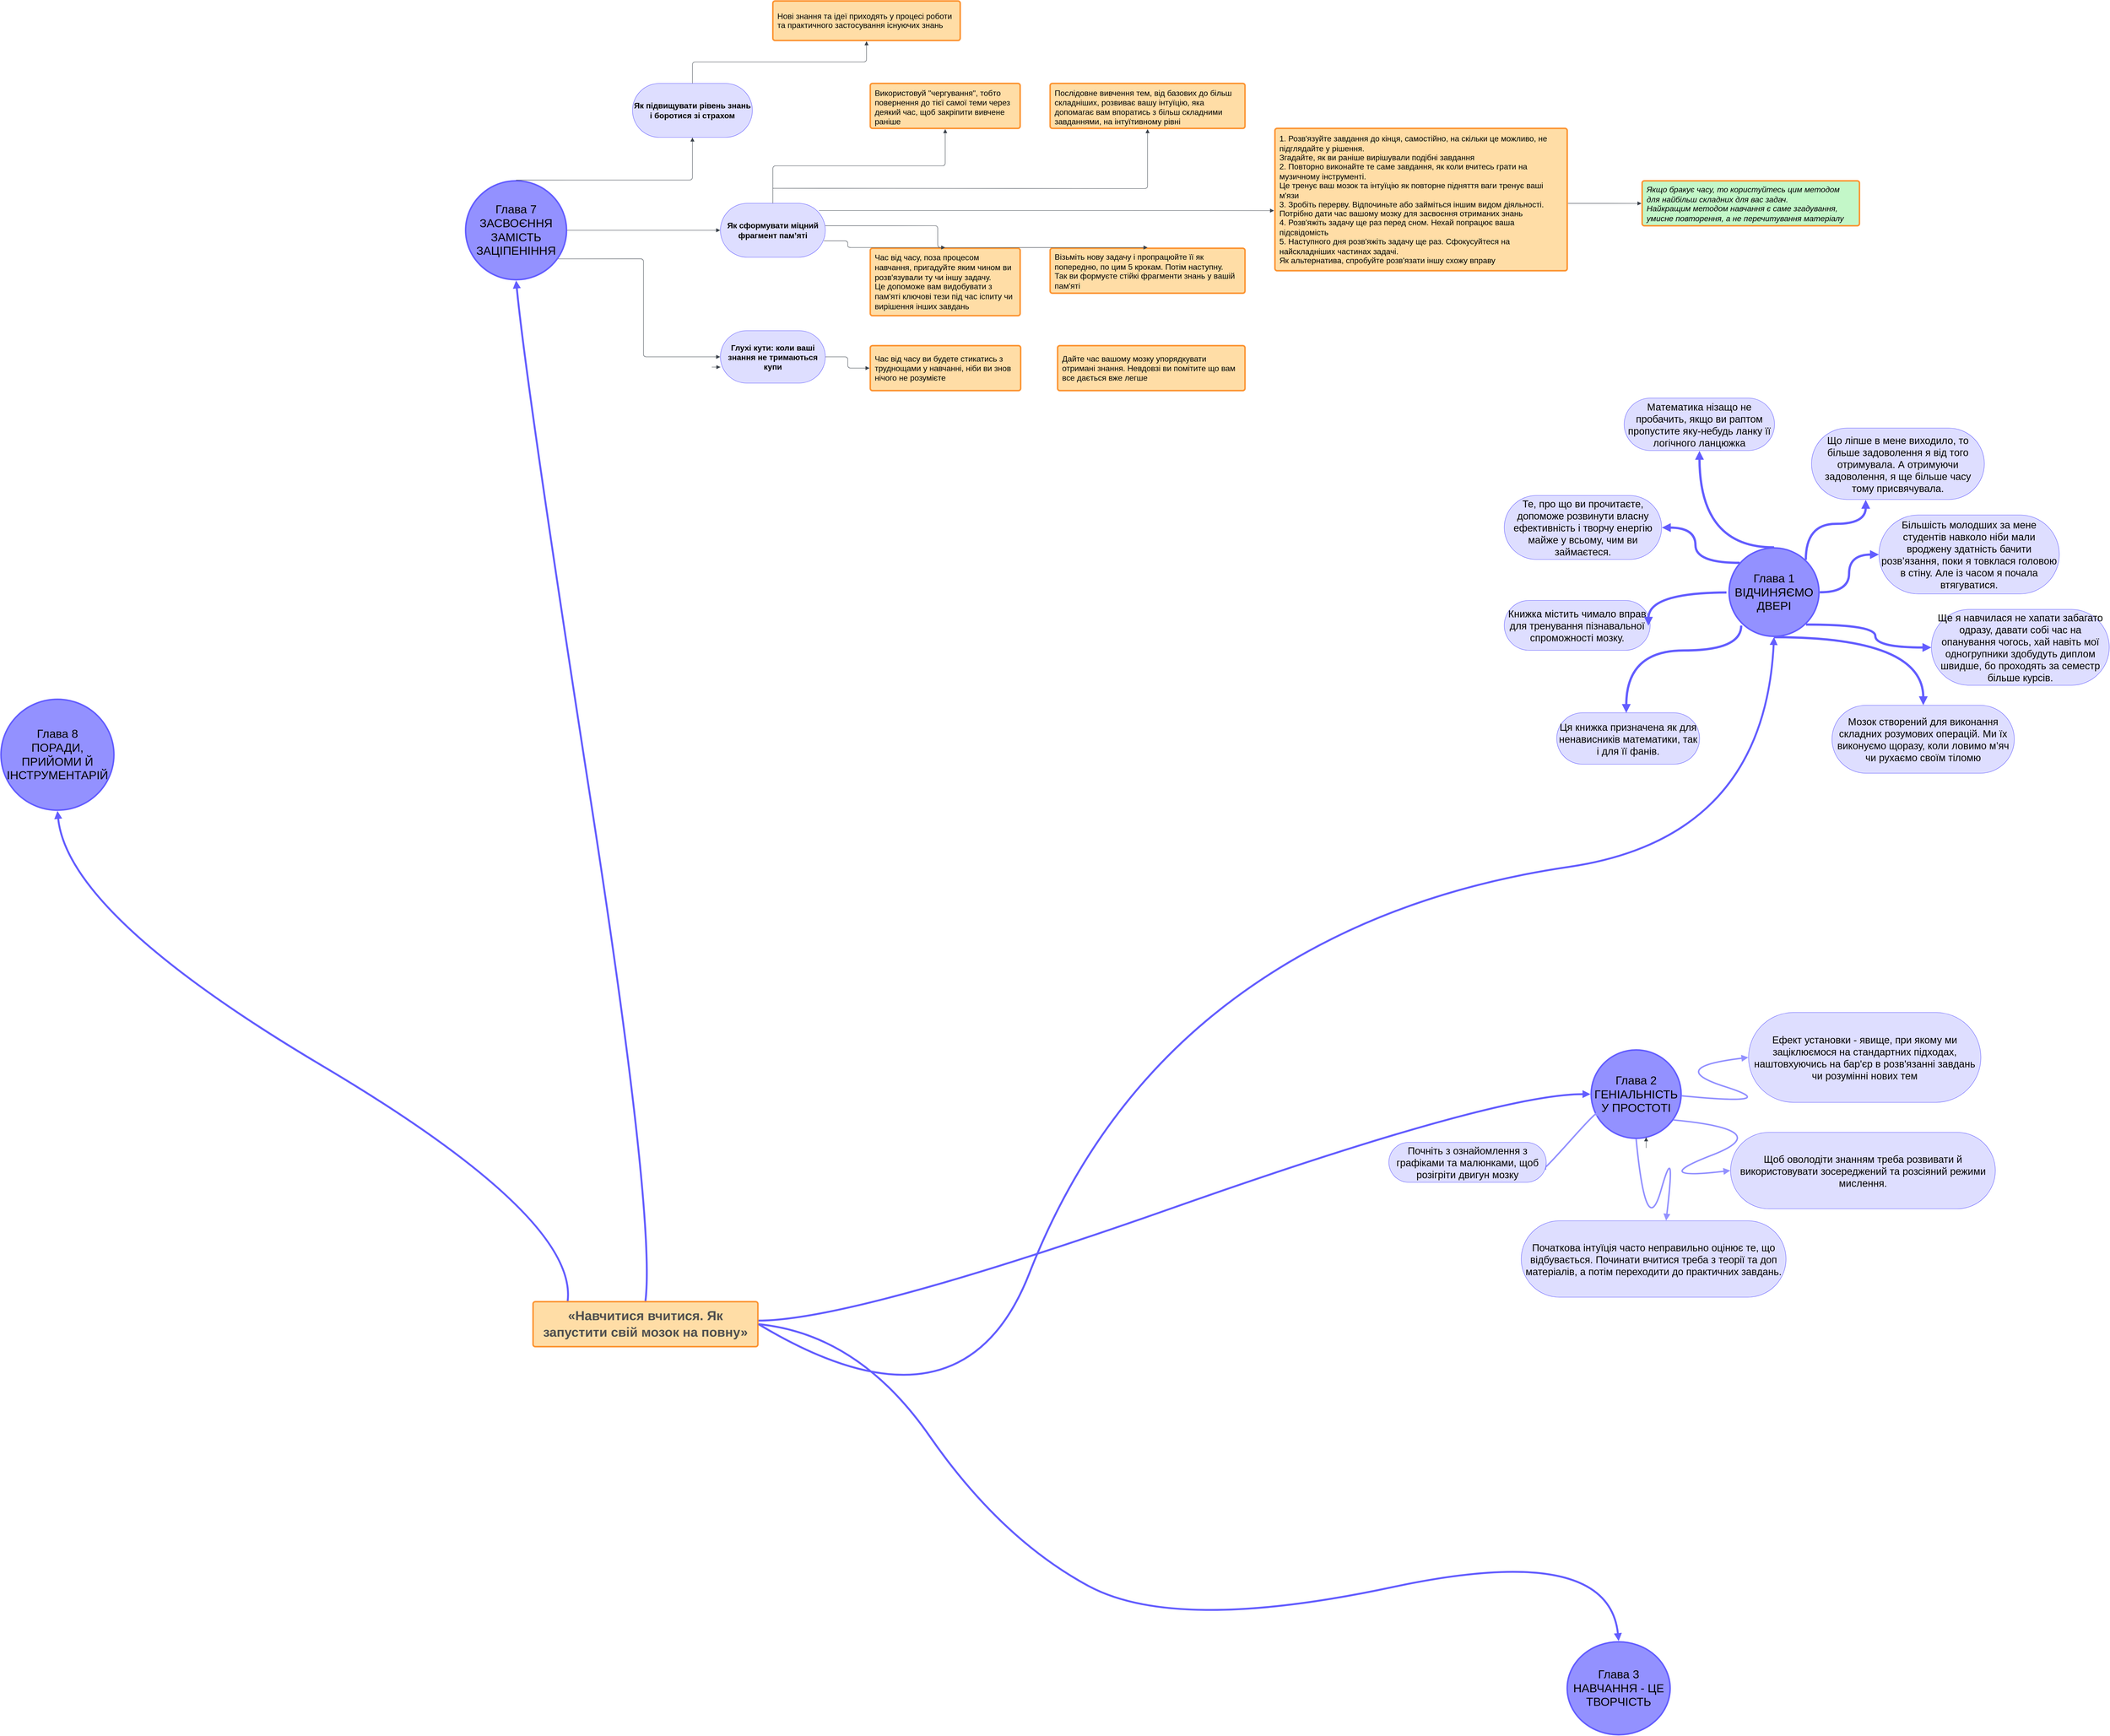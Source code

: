 <mxfile version="20.3.7" type="github">
  <diagram id="6a731a19-8d31-9384-78a2-239565b7b9f0" name="Page-1">
    <mxGraphModel dx="5909" dy="5881" grid="1" gridSize="10" guides="1" tooltips="1" connect="1" arrows="1" fold="1" page="1" pageScale="1" pageWidth="1169" pageHeight="827" background="none" math="0" shadow="0">
      <root>
        <mxCell id="0" />
        <mxCell id="1" parent="0" />
        <UserObject label="&lt;div style=&quot;display: flex; justify-content: center; text-align: center; align-items: baseline; font-size: 0; line-height: 1.25;margin-top: -2px;&quot;&gt;&lt;span&gt;&lt;span style=&quot;font-size:22px;color:#000000;&quot;&gt; &lt;/span&gt;&lt;span style=&quot;font-size:26px;color:#4f4f4f;font-weight: bold;&quot;&gt;«Навчитися вчитися. Як запустити свій мозок на повну»&lt;/span&gt;&lt;/span&gt;&lt;/div&gt;" lucidchartObjectId="5nFVq3Q4Yw0r" id="XsYeRrQ1QTcEc0-khL4N-1">
          <mxCell style="html=1;overflow=block;blockSpacing=1;whiteSpace=wrap;fontSize=13;spacing=3.8;strokeColor=#fc9432;strokeOpacity=100;fillOpacity=100;rounded=1;absoluteArcSize=1;arcSize=9;fillColor=#ffdda6;strokeWidth=3;" vertex="1" parent="1">
            <mxGeometry x="150" y="84" width="450" height="90" as="geometry" />
          </mxCell>
        </UserObject>
        <UserObject label="Глава 1&#xa;ВІДЧИНЯЄМО ДВЕРІ" lucidchartObjectId="orFVTNez4_68" id="XsYeRrQ1QTcEc0-khL4N-2">
          <mxCell style="html=1;overflow=block;blockSpacing=1;whiteSpace=wrap;ellipse;fontSize=23.3;fontColor=default;align=center;spacing=3.8;strokeColor=#635dff;strokeOpacity=100;fillOpacity=100;rounded=1;absoluteArcSize=1;arcSize=9;fillColor=#9391ff;strokeWidth=3;" vertex="1" parent="1">
            <mxGeometry x="2544" y="-1425" width="180" height="177" as="geometry" />
          </mxCell>
        </UserObject>
        <UserObject label="Математика нізащо не пробачить, якщо ви раптом пропустите яку-небудь ланку її логічного ланцюжка" lucidchartObjectId="1cGVxdpD_o.q" id="XsYeRrQ1QTcEc0-khL4N-3">
          <mxCell style="html=1;overflow=block;blockSpacing=1;whiteSpace=wrap;rounded=1;arcSize=50;fontSize=20;fontColor=default;spacing=3.8;strokeColor=#635dff;strokeOpacity=100;fillOpacity=100;fillColor=#dedeff;strokeWidth=0.8;" vertex="1" parent="1">
            <mxGeometry x="2334" y="-1725" width="301" height="105" as="geometry" />
          </mxCell>
        </UserObject>
        <UserObject label="Що ліпше в мене виходило, то більше задоволення я від того отримувала. А отримуючи задоволення, я ще більше часу тому присвячувала." lucidchartObjectId="fdGVYIQUwmsG" id="XsYeRrQ1QTcEc0-khL4N-4">
          <mxCell style="html=1;overflow=block;blockSpacing=1;whiteSpace=wrap;rounded=1;arcSize=50;fontSize=20;fontColor=default;spacing=3.8;strokeColor=#635dff;strokeOpacity=100;fillOpacity=100;fillColor=#dedeff;strokeWidth=0.8;" vertex="1" parent="1">
            <mxGeometry x="2709" y="-1665" width="346" height="143" as="geometry" />
          </mxCell>
        </UserObject>
        <UserObject label="Більшість молодших за мене студентів навколо ніби мали вроджену здатність бачити розв’язання, поки я товклася головою в стіну. Але із часом я почала втягуватися." lucidchartObjectId="PfGVKqdM.R.H" id="XsYeRrQ1QTcEc0-khL4N-5">
          <mxCell style="html=1;overflow=block;blockSpacing=1;whiteSpace=wrap;rounded=1;arcSize=50;fontSize=20;fontColor=default;spacing=3.8;strokeColor=#635dff;strokeOpacity=100;fillOpacity=100;fillColor=#dedeff;strokeWidth=0.8;" vertex="1" parent="1">
            <mxGeometry x="2844" y="-1491" width="361" height="158" as="geometry" />
          </mxCell>
        </UserObject>
        <UserObject label="Ще я навчилася не хапати забагато одразу, давати собі час на опанування чогось, хай навіть мої одногрупники здобудуть диплом швидше, бо проходять за семестр більше курсів." lucidchartObjectId="fiGVINvoT9eF" id="XsYeRrQ1QTcEc0-khL4N-6">
          <mxCell style="html=1;overflow=block;blockSpacing=1;whiteSpace=wrap;rounded=1;arcSize=50;fontSize=20;fontColor=default;spacing=3.8;strokeColor=#635dff;strokeOpacity=100;fillOpacity=100;fillColor=#dedeff;strokeWidth=0.8;" vertex="1" parent="1">
            <mxGeometry x="2949" y="-1302" width="356" height="152" as="geometry" />
          </mxCell>
        </UserObject>
        <UserObject label="Мозок створений для виконання складних розумових операцій. Ми їх виконуємо щоразу, коли ловимо м’яч чи рухаємо своїм тіломю" lucidchartObjectId="7iGVEtNVKWxX" id="XsYeRrQ1QTcEc0-khL4N-7">
          <mxCell style="html=1;overflow=block;blockSpacing=1;whiteSpace=wrap;rounded=1;arcSize=50;fontSize=20;fontColor=default;spacing=3.8;strokeColor=#635dff;strokeOpacity=100;fillOpacity=100;fillColor=#dedeff;strokeWidth=0.8;" vertex="1" parent="1">
            <mxGeometry x="2750" y="-1110" width="365" height="136" as="geometry" />
          </mxCell>
        </UserObject>
        <UserObject label="Ця книжка призначена як для ненависників математики, так і для її фанів." lucidchartObjectId="tkGVPaXUmYg6" id="XsYeRrQ1QTcEc0-khL4N-8">
          <mxCell style="html=1;overflow=block;blockSpacing=1;whiteSpace=wrap;rounded=1;arcSize=50;fontSize=20;fontColor=default;spacing=3.8;strokeColor=#635dff;strokeOpacity=100;fillOpacity=100;fillColor=#dedeff;strokeWidth=0.8;" vertex="1" parent="1">
            <mxGeometry x="2199" y="-1095" width="286" height="103" as="geometry" />
          </mxCell>
        </UserObject>
        <UserObject label="Книжка містить чимало вправ для тренування пізнавальної спроможності мозку." lucidchartObjectId="0mGV-XS0AN1u" id="XsYeRrQ1QTcEc0-khL4N-9">
          <mxCell style="html=1;overflow=block;blockSpacing=1;whiteSpace=wrap;rounded=1;arcSize=50;fontSize=20;fontColor=default;spacing=3.8;strokeColor=#635dff;strokeOpacity=100;fillOpacity=100;fillColor=#dedeff;strokeWidth=0.8;" vertex="1" parent="1">
            <mxGeometry x="2094" y="-1320" width="292" height="100" as="geometry" />
          </mxCell>
        </UserObject>
        <UserObject label="Те, про що ви прочитаєте, допоможе розвинути власну ефективність і творчу енергію майже у всьому, чим ви займаєтеся." lucidchartObjectId="EoGVaajhhtP6" id="XsYeRrQ1QTcEc0-khL4N-10">
          <mxCell style="html=1;overflow=block;blockSpacing=1;whiteSpace=wrap;rounded=1;arcSize=50;fontSize=20;fontColor=default;spacing=3.8;strokeColor=#635dff;strokeOpacity=100;fillOpacity=100;fillColor=#dedeff;strokeWidth=0.8;" vertex="1" parent="1">
            <mxGeometry x="2094" y="-1530" width="315" height="128" as="geometry" />
          </mxCell>
        </UserObject>
        <UserObject label="Глава 2&#xa;ГЕНІАЛЬНІСТЬ У ПРОСТОТІ" lucidchartObjectId="SZKV4b3Ptv6G" id="XsYeRrQ1QTcEc0-khL4N-11">
          <mxCell style="html=1;overflow=block;blockSpacing=1;whiteSpace=wrap;ellipse;fontSize=23.3;fontColor=default;align=center;spacing=3.8;strokeColor=#635dff;strokeOpacity=100;fillOpacity=100;rounded=1;absoluteArcSize=1;arcSize=9;fillColor=#9391ff;strokeWidth=3;" vertex="1" parent="1">
            <mxGeometry x="2268" y="-420" width="180" height="177" as="geometry" />
          </mxCell>
        </UserObject>
        <UserObject label="" lucidchartObjectId="N0KVDwQbtpBB" id="XsYeRrQ1QTcEc0-khL4N-12">
          <mxCell style="html=1;jettySize=18;whiteSpace=wrap;overflow=block;blockSpacing=1;fontSize=13;strokeColor=#635dff;strokeOpacity=100;strokeWidth=3.8;rounded=1;arcSize=12;curved=1;startArrow=none;endArrow=block;endFill=1;exitX=1.003;exitY=0.421;exitPerimeter=0;entryX=-0.008;entryY=0.5;entryPerimeter=0;" edge="1" parent="1" source="XsYeRrQ1QTcEc0-khL4N-1" target="XsYeRrQ1QTcEc0-khL4N-11">
            <mxGeometry width="100" height="100" relative="1" as="geometry">
              <Array as="points">
                <mxPoint x="789" y="122" />
                <mxPoint x="2079" y="-332" />
              </Array>
            </mxGeometry>
          </mxCell>
        </UserObject>
        <UserObject label="" lucidchartObjectId="c2KVYcx80qov" id="XsYeRrQ1QTcEc0-khL4N-13">
          <mxCell style="html=1;jettySize=18;whiteSpace=wrap;overflow=block;blockSpacing=1;fontSize=13;strokeColor=#9391ff;strokeOpacity=100;strokeWidth=3;rounded=1;arcSize=12;curved=1;startArrow=none;endArrow=block;endFill=1;exitX=0.057;exitY=0.749;exitPerimeter=0;entryX=1.001;entryY=0.5;entryPerimeter=0;" edge="1" parent="1" source="XsYeRrQ1QTcEc0-khL4N-11" target="XsYeRrQ1QTcEc0-khL4N-14">
            <mxGeometry width="100" height="100" relative="1" as="geometry">
              <Array as="points">
                <mxPoint x="2292" y="-312" />
                <mxPoint x="2165" y="-170" />
              </Array>
            </mxGeometry>
          </mxCell>
        </UserObject>
        <UserObject label="Почніть з ознайомлення з графіками та малюнками, щоб розігріти двигун мозку" lucidchartObjectId="A2KVGXF8FV-o" id="XsYeRrQ1QTcEc0-khL4N-14">
          <mxCell style="html=1;overflow=block;blockSpacing=1;whiteSpace=wrap;rounded=1;arcSize=50;fontSize=20;fontColor=default;spacing=3.8;strokeColor=#635dff;strokeOpacity=100;fillOpacity=100;fillColor=#dedeff;strokeWidth=0.8;" vertex="1" parent="1">
            <mxGeometry x="1863" y="-235" width="315" height="80" as="geometry" />
          </mxCell>
        </UserObject>
        <UserObject label="Початкова інтуїція часто неправильно оцінює те, що відбувається. Починати вчитися треба з теорії та доп матеріалів, а потім  переходити до практичних завдань." lucidchartObjectId="S.KV.79kYRbt" id="XsYeRrQ1QTcEc0-khL4N-15">
          <mxCell style="html=1;overflow=block;blockSpacing=1;whiteSpace=wrap;rounded=1;arcSize=50;fontSize=20;fontColor=default;spacing=3.8;strokeColor=#635dff;strokeOpacity=100;fillOpacity=100;fillColor=#dedeff;strokeWidth=0.8;" vertex="1" parent="1">
            <mxGeometry x="2128" y="-78" width="530" height="153" as="geometry" />
          </mxCell>
        </UserObject>
        <UserObject label="" lucidchartObjectId="sdLVsYG1KrVn" id="XsYeRrQ1QTcEc0-khL4N-16">
          <mxCell style="html=1;jettySize=18;whiteSpace=wrap;overflow=block;blockSpacing=1;fontSize=13;strokeColor=#3a414a;strokeOpacity=100;strokeWidth=0.8;rounded=1;arcSize=12;edgeStyle=orthogonalEdgeStyle;startArrow=none;endArrow=block;endFill=1;exitY=1.008;exitPerimeter=0;entryY=1.008;entryPerimeter=0;" edge="1" parent="1" source="XsYeRrQ1QTcEc0-khL4N-11" target="XsYeRrQ1QTcEc0-khL4N-11">
            <mxGeometry width="100" height="100" relative="1" as="geometry">
              <Array as="points">
                <mxPoint x="2378" y="-221" generated="1" />
                <mxPoint x="2378" y="-221" generated="1" />
              </Array>
            </mxGeometry>
          </mxCell>
        </UserObject>
        <UserObject label="" lucidchartObjectId="vdLVrRbrIJ03" id="XsYeRrQ1QTcEc0-khL4N-17">
          <mxCell style="html=1;jettySize=18;whiteSpace=wrap;overflow=block;blockSpacing=1;fontSize=13;strokeColor=#9391ff;strokeOpacity=100;strokeWidth=3;rounded=1;arcSize=12;curved=1;startArrow=none;endArrow=block;endFill=1;exitX=0.5;exitY=1.008;exitPerimeter=0;entryX=0.547;entryY=-0.002;entryPerimeter=0;" edge="1" parent="1" source="XsYeRrQ1QTcEc0-khL4N-11" target="XsYeRrQ1QTcEc0-khL4N-15">
            <mxGeometry width="100" height="100" relative="1" as="geometry">
              <Array as="points">
                <mxPoint x="2378" y="-34" />
                <mxPoint x="2438" y="-246" />
              </Array>
            </mxGeometry>
          </mxCell>
        </UserObject>
        <UserObject label="Щоб оволодіти  знанням  треба розвивати й використовувати  зосереджений та розсіяний режими мислення." lucidchartObjectId="-GLV3AcS2gDj" id="XsYeRrQ1QTcEc0-khL4N-18">
          <mxCell style="html=1;overflow=block;blockSpacing=1;whiteSpace=wrap;rounded=1;arcSize=50;fontSize=20;fontColor=default;spacing=3.8;strokeColor=#635dff;strokeOpacity=100;fillOpacity=100;fillColor=#dedeff;strokeWidth=0.8;" vertex="1" parent="1">
            <mxGeometry x="2547" y="-255" width="530" height="153" as="geometry" />
          </mxCell>
        </UserObject>
        <UserObject label="" lucidchartObjectId="EJLV9FePS-GC" id="XsYeRrQ1QTcEc0-khL4N-19">
          <mxCell style="html=1;jettySize=18;whiteSpace=wrap;overflow=block;blockSpacing=1;fontSize=13;strokeColor=#9391ff;strokeOpacity=100;strokeWidth=3;rounded=1;arcSize=12;curved=1;startArrow=none;endArrow=block;endFill=1;exitX=0.916;exitY=0.792;exitPerimeter=0;entryX=-0.001;entryY=0.5;entryPerimeter=0;" edge="1" parent="1" source="XsYeRrQ1QTcEc0-khL4N-11" target="XsYeRrQ1QTcEc0-khL4N-18">
            <mxGeometry width="100" height="100" relative="1" as="geometry">
              <Array as="points">
                <mxPoint x="2641" y="-260" />
                <mxPoint x="2379" y="-159" />
              </Array>
            </mxGeometry>
          </mxCell>
        </UserObject>
        <UserObject label="Ефект установки - явище, при якому ми заціклюємося на стандартних підходах,  наштовхуючись  на бар&#39;єр в розв&#39;язанні завдань чи розумінні нових тем" lucidchartObjectId="_JLVT-yWkom1" id="XsYeRrQ1QTcEc0-khL4N-20">
          <mxCell style="html=1;overflow=block;blockSpacing=1;whiteSpace=wrap;rounded=1;arcSize=50;fontSize=20;fontColor=default;spacing=3.8;strokeColor=#635dff;strokeOpacity=100;fillOpacity=100;fillColor=#dedeff;strokeWidth=0.8;" vertex="1" parent="1">
            <mxGeometry x="2583" y="-495" width="465" height="180" as="geometry" />
          </mxCell>
        </UserObject>
        <UserObject label="Глава 7&#xa;ЗАСВОЄННЯ ЗАМІСТЬ ЗАЦІПЕНІННЯ" lucidchartObjectId="nLLVHAEKEiQS" id="XsYeRrQ1QTcEc0-khL4N-21">
          <mxCell style="html=1;overflow=block;blockSpacing=1;whiteSpace=wrap;ellipse;fontSize=23.3;fontColor=default;align=center;spacing=3.8;strokeColor=#635dff;strokeOpacity=100;fillOpacity=100;rounded=1;absoluteArcSize=1;arcSize=9;fillColor=#9391ff;strokeWidth=3;" vertex="1" parent="1">
            <mxGeometry x="15" y="-2160" width="202" height="198" as="geometry" />
          </mxCell>
        </UserObject>
        <UserObject label="" lucidchartObjectId="6LLV3n3T8b4-" id="XsYeRrQ1QTcEc0-khL4N-22">
          <mxCell style="html=1;jettySize=18;whiteSpace=wrap;overflow=block;blockSpacing=1;fontSize=13;strokeColor=#635dff;strokeOpacity=100;strokeWidth=3.8;rounded=1;arcSize=12;curved=1;startArrow=none;endArrow=block;endFill=1;exitX=0.5;exitY=-0.016;exitPerimeter=0;entryX=0.5;entryY=1.008;entryPerimeter=0;" edge="1" parent="1" source="XsYeRrQ1QTcEc0-khL4N-1" target="XsYeRrQ1QTcEc0-khL4N-21">
            <mxGeometry width="100" height="100" relative="1" as="geometry">
              <Array as="points">
                <mxPoint x="395" y="-85" />
                <mxPoint x="136" y="-1753" />
              </Array>
            </mxGeometry>
          </mxCell>
        </UserObject>
        <UserObject label="Глава 8&#xa;ПОРАДИ, ПРИЙОМИ Й ІНСТРУМЕНТАРІЙ" lucidchartObjectId=".LLV99XweFOW" id="XsYeRrQ1QTcEc0-khL4N-23">
          <mxCell style="html=1;overflow=block;blockSpacing=1;whiteSpace=wrap;ellipse;fontSize=23.3;fontColor=default;align=center;spacing=3.8;strokeColor=#635dff;strokeOpacity=100;fillOpacity=100;rounded=1;absoluteArcSize=1;arcSize=9;fillColor=#9391ff;strokeWidth=3;" vertex="1" parent="1">
            <mxGeometry x="-915" y="-1122" width="226" height="222" as="geometry" />
          </mxCell>
        </UserObject>
        <UserObject label="" lucidchartObjectId=".LLV4vUscxLI" id="XsYeRrQ1QTcEc0-khL4N-24">
          <mxCell style="html=1;jettySize=18;whiteSpace=wrap;overflow=block;blockSpacing=1;fontSize=13;strokeColor=#635dff;strokeOpacity=100;strokeWidth=3.8;rounded=1;arcSize=12;curved=1;startArrow=none;endArrow=block;endFill=1;exitX=0.154;exitY=-0.016;exitPerimeter=0;entryX=0.5;entryY=1.007;entryPerimeter=0;" edge="1" parent="1" source="XsYeRrQ1QTcEc0-khL4N-1" target="XsYeRrQ1QTcEc0-khL4N-23">
            <mxGeometry width="100" height="100" relative="1" as="geometry">
              <Array as="points">
                <mxPoint x="239" y="-85" />
                <mxPoint x="-782" y="-691" />
              </Array>
            </mxGeometry>
          </mxCell>
        </UserObject>
        <UserObject label="" lucidchartObjectId="WMLVNTnirxlu" id="XsYeRrQ1QTcEc0-khL4N-25">
          <mxCell style="html=1;jettySize=18;whiteSpace=wrap;overflow=block;blockSpacing=1;fontSize=13;strokeColor=#9391ff;strokeOpacity=100;strokeWidth=3;rounded=1;arcSize=12;curved=1;startArrow=none;endArrow=block;endFill=1;exitX=1.008;exitY=0.519;exitPerimeter=0;entryX=-0.001;entryY=0.5;entryPerimeter=0;" edge="1" parent="1" source="XsYeRrQ1QTcEc0-khL4N-11" target="XsYeRrQ1QTcEc0-khL4N-20">
            <mxGeometry width="100" height="100" relative="1" as="geometry">
              <Array as="points">
                <mxPoint x="2657" y="-308" />
                <mxPoint x="2415" y="-385" />
              </Array>
            </mxGeometry>
          </mxCell>
        </UserObject>
        <UserObject label="Глава 3&#xa;НАВЧАННЯ - ЦЕ ТВОРЧІСТЬ" lucidchartObjectId="8oMVLnLs4pYs" id="XsYeRrQ1QTcEc0-khL4N-26">
          <mxCell style="html=1;overflow=block;blockSpacing=1;whiteSpace=wrap;ellipse;fontSize=23.3;fontColor=default;align=center;spacing=3.8;strokeColor=#635dff;strokeOpacity=100;fillOpacity=100;rounded=1;absoluteArcSize=1;arcSize=9;fillColor=#9391ff;strokeWidth=3;" vertex="1" parent="1">
            <mxGeometry x="2220" y="765" width="206" height="186" as="geometry" />
          </mxCell>
        </UserObject>
        <UserObject label="Як підвищувати рівень знань і боротися зі страхом" lucidchartObjectId="jKNV0.O8IeED" id="XsYeRrQ1QTcEc0-khL4N-27">
          <mxCell style="html=1;overflow=block;blockSpacing=1;whiteSpace=wrap;rounded=1;arcSize=50;fontSize=16;fontColor=default;fontStyle=1;spacing=3.8;strokeColor=#635dff;strokeOpacity=100;fillOpacity=100;fillColor=#dedeff;strokeWidth=0.8;" vertex="1" parent="1">
            <mxGeometry x="349" y="-2355" width="240" height="108" as="geometry" />
          </mxCell>
        </UserObject>
        <UserObject label="&lt;div style=&quot;display: flex; justify-content: flex-start; text-align: left; align-items: baseline; font-size: 0; line-height: 1.25;margin-top: -2px;&quot;&gt;&lt;span&gt;&lt;span style=&quot;font-size:16px;color:#000000;&quot;&gt;Нові знання та ідеї приходять у процесі роботи&#xa;&lt;/span&gt;&lt;/span&gt;&lt;/div&gt;&lt;div style=&quot;display: flex; justify-content: flex-start; text-align: left; align-items: baseline; font-size: 0; line-height: 1.25;margin-top: -2px;&quot;&gt;&lt;span&gt;&lt;span style=&quot;font-size:16px;color:#000000;&quot;&gt;та практичного застосування існуючих знань&lt;/span&gt;&lt;/span&gt;&lt;/div&gt;" lucidchartObjectId="OKNVurO3G~MU" id="XsYeRrQ1QTcEc0-khL4N-28">
          <mxCell style="html=1;overflow=block;blockSpacing=1;whiteSpace=wrap;fontSize=13;spacing=9;strokeColor=#fc9432;strokeOpacity=100;fillOpacity=100;rounded=1;absoluteArcSize=1;arcSize=9;fillColor=#ffdda6;strokeWidth=3;" vertex="1" parent="1">
            <mxGeometry x="630" y="-2520" width="375" height="79" as="geometry" />
          </mxCell>
        </UserObject>
        <UserObject label="" lucidchartObjectId="5KNVNkkpTzd_" id="XsYeRrQ1QTcEc0-khL4N-29">
          <mxCell style="html=1;jettySize=18;whiteSpace=wrap;overflow=block;blockSpacing=1;fontSize=13;strokeColor=#3a414a;strokeOpacity=100;strokeWidth=0.8;rounded=1;arcSize=12;edgeStyle=orthogonalEdgeStyle;startArrow=none;endArrow=block;endFill=1;exitX=0.5;exitY=-0.003;exitPerimeter=0;entryX=0.5;entryY=1.019;entryPerimeter=0;" edge="1" parent="1" source="XsYeRrQ1QTcEc0-khL4N-27" target="XsYeRrQ1QTcEc0-khL4N-28">
            <mxGeometry width="100" height="100" relative="1" as="geometry">
              <Array as="points" />
            </mxGeometry>
          </mxCell>
        </UserObject>
        <UserObject label="" lucidchartObjectId="_KNVa_boydMP" id="XsYeRrQ1QTcEc0-khL4N-30">
          <mxCell style="html=1;jettySize=18;whiteSpace=wrap;overflow=block;blockSpacing=1;fontSize=13;strokeColor=#3a414a;strokeOpacity=100;strokeWidth=0.8;rounded=1;arcSize=12;edgeStyle=orthogonalEdgeStyle;startArrow=none;endArrow=block;endFill=1;exitX=0.5;exitY=-0.008;exitPerimeter=0;entryX=0.5;entryY=1.003;entryPerimeter=0;" edge="1" parent="1" source="XsYeRrQ1QTcEc0-khL4N-21" target="XsYeRrQ1QTcEc0-khL4N-27">
            <mxGeometry width="100" height="100" relative="1" as="geometry">
              <Array as="points" />
            </mxGeometry>
          </mxCell>
        </UserObject>
        <UserObject label="Як сформувати міцний фрагмент пам’яті" lucidchartObjectId="wLNVl~B~.0KI" id="XsYeRrQ1QTcEc0-khL4N-31">
          <mxCell style="html=1;overflow=block;blockSpacing=1;whiteSpace=wrap;rounded=1;arcSize=50;fontSize=16;fontColor=default;fontStyle=1;spacing=3.8;strokeColor=#635dff;strokeOpacity=100;fillOpacity=100;fillColor=#dedeff;strokeWidth=0.8;" vertex="1" parent="1">
            <mxGeometry x="525" y="-2115" width="210" height="108" as="geometry" />
          </mxCell>
        </UserObject>
        <UserObject label="" lucidchartObjectId="JLNVxCMGmjJ5" id="XsYeRrQ1QTcEc0-khL4N-32">
          <mxCell style="html=1;jettySize=18;whiteSpace=wrap;overflow=block;blockSpacing=1;fontSize=13;strokeColor=#3a414a;strokeOpacity=100;strokeWidth=0.8;rounded=1;arcSize=12;edgeStyle=orthogonalEdgeStyle;startArrow=none;endArrow=block;endFill=1;exitX=1.007;exitY=0.5;exitPerimeter=0;entryX=-0.002;entryY=0.5;entryPerimeter=0;" edge="1" parent="1" source="XsYeRrQ1QTcEc0-khL4N-21" target="XsYeRrQ1QTcEc0-khL4N-31">
            <mxGeometry width="100" height="100" relative="1" as="geometry">
              <Array as="points" />
            </mxGeometry>
          </mxCell>
        </UserObject>
        <UserObject label="Використовуй &quot;чергування&quot;, тобто повернення до тієї самої теми через деякий час, щоб закріпити вивчене раніше" lucidchartObjectId="XLNVh9NF_cMm" id="XsYeRrQ1QTcEc0-khL4N-33">
          <mxCell style="html=1;overflow=block;blockSpacing=1;whiteSpace=wrap;fontSize=16;fontColor=default;align=left;spacing=9;strokeColor=#fc9432;strokeOpacity=100;fillOpacity=100;rounded=1;absoluteArcSize=1;arcSize=9;fillColor=#ffdda6;strokeWidth=3;" vertex="1" parent="1">
            <mxGeometry x="825" y="-2355" width="300" height="90" as="geometry" />
          </mxCell>
        </UserObject>
        <UserObject label="" lucidchartObjectId="-LNVMoaLUc4k" id="XsYeRrQ1QTcEc0-khL4N-34">
          <mxCell style="html=1;jettySize=18;whiteSpace=wrap;overflow=block;blockSpacing=1;fontSize=13;strokeColor=#3a414a;strokeOpacity=100;strokeWidth=0.8;rounded=1;arcSize=12;edgeStyle=orthogonalEdgeStyle;startArrow=none;endArrow=block;endFill=1;exitX=0.5;exitY=-0.003;exitPerimeter=0;entryX=0.5;entryY=1.016;entryPerimeter=0;" edge="1" parent="1" source="XsYeRrQ1QTcEc0-khL4N-31" target="XsYeRrQ1QTcEc0-khL4N-33">
            <mxGeometry width="100" height="100" relative="1" as="geometry">
              <Array as="points" />
            </mxGeometry>
          </mxCell>
        </UserObject>
        <UserObject label="Послідовне вивчення тем, від базових до більш складніших, розвиває вашу інтуїцію, яка допомагає вам впоратись з більш складними завданнями, на інтуїтивному рівні" lucidchartObjectId="fMNVHZalcQzT" id="XsYeRrQ1QTcEc0-khL4N-35">
          <mxCell style="html=1;overflow=block;blockSpacing=1;whiteSpace=wrap;fontSize=16;fontColor=default;align=left;spacing=9;strokeColor=#fc9432;strokeOpacity=100;fillOpacity=100;rounded=1;absoluteArcSize=1;arcSize=9;fillColor=#ffdda6;strokeWidth=3;" vertex="1" parent="1">
            <mxGeometry x="1185" y="-2355" width="390" height="90" as="geometry" />
          </mxCell>
        </UserObject>
        <UserObject label="" lucidchartObjectId="vMNVZ_hiCN6a" id="XsYeRrQ1QTcEc0-khL4N-36">
          <mxCell style="html=1;jettySize=18;whiteSpace=wrap;overflow=block;blockSpacing=1;fontSize=13;strokeColor=#3a414a;strokeOpacity=100;strokeWidth=0.8;rounded=1;arcSize=12;edgeStyle=orthogonalEdgeStyle;startArrow=none;endArrow=block;endFill=1;entryX=0.5;entryY=1.016;entryPerimeter=0;" edge="1" parent="1" target="XsYeRrQ1QTcEc0-khL4N-35">
            <mxGeometry width="100" height="100" relative="1" as="geometry">
              <Array as="points" />
              <mxPoint x="630" y="-2145" as="sourcePoint" />
            </mxGeometry>
          </mxCell>
        </UserObject>
        <UserObject label="&lt;div style=&quot;display: flex; justify-content: flex-start; text-align: left; align-items: baseline; font-size: 0; line-height: 1.25;margin-top: -2px;&quot;&gt;&lt;span&gt;&lt;span style=&quot;font-size:16px;color:#000000;&quot;&gt;1. Розв&#39;язуйте завдання до кінця, самостійно, на скільки це можливо, не підглядайте у рішення.&#xa;&lt;/span&gt;&lt;/span&gt;&lt;/div&gt;&lt;div style=&quot;display: flex; justify-content: flex-start; text-align: left; align-items: baseline; font-size: 0; line-height: 1.25;margin-top: -2px;&quot;&gt;&lt;span&gt;&lt;span style=&quot;font-size:16px;color:#000000;&quot;&gt;Згадайте, як ви раніше вирішували подібні завдання&#xa;&lt;/span&gt;&lt;/span&gt;&lt;/div&gt;&lt;div style=&quot;display: flex; justify-content: flex-start; text-align: left; align-items: baseline; font-size: 0; line-height: 1.25;margin-top: -2px;&quot;&gt;&lt;span&gt;&lt;span style=&quot;font-size:16px;color:#000000;&quot;&gt;2. Повторно виконайте те саме завдання, як коли вчитесь грати на музичному інструменті.&#xa;&lt;/span&gt;&lt;/span&gt;&lt;/div&gt;&lt;div style=&quot;display: flex; justify-content: flex-start; text-align: left; align-items: baseline; font-size: 0; line-height: 1.25;margin-top: -2px;&quot;&gt;&lt;span&gt;&lt;span style=&quot;font-size:16px;color:#000000;&quot;&gt;Це тренує ваш мозок та інтуїцію як повторне підняття ваги тренує ваші м&#39;язи&#xa;&lt;/span&gt;&lt;/span&gt;&lt;/div&gt;&lt;div style=&quot;display: flex; justify-content: flex-start; text-align: left; align-items: baseline; font-size: 0; line-height: 1.25;margin-top: -2px;&quot;&gt;&lt;span&gt;&lt;span style=&quot;font-size:16px;color:#000000;&quot;&gt;3. Зробіть перерву. Відпочиньте  або займіться іншим видом діяльності.&#xa;&lt;/span&gt;&lt;/span&gt;&lt;/div&gt;&lt;div style=&quot;display: flex; justify-content: flex-start; text-align: left; align-items: baseline; font-size: 0; line-height: 1.25;margin-top: -2px;&quot;&gt;&lt;span&gt;&lt;span style=&quot;font-size:16px;color:#000000;&quot;&gt;Потрібно дати час вашому мозку для засвоєння отриманих знань&#xa;&lt;/span&gt;&lt;/span&gt;&lt;/div&gt;&lt;div style=&quot;display: flex; justify-content: flex-start; text-align: left; align-items: baseline; font-size: 0; line-height: 1.25;margin-top: -2px;&quot;&gt;&lt;span&gt;&lt;span style=&quot;font-size:16px;color:#000000;&quot;&gt;4. Розв&#39;яжіть задачу ще раз перед сном. Нехай попрацює ваша підсвідомість&#xa;&lt;/span&gt;&lt;/span&gt;&lt;/div&gt;&lt;div style=&quot;display: flex; justify-content: flex-start; text-align: left; align-items: baseline; font-size: 0; line-height: 1.25;margin-top: -2px;&quot;&gt;&lt;span&gt;&lt;span style=&quot;font-size:16px;color:#000000;&quot;&gt;5. Наступного дня розв&#39;яжіть задачу ще раз. Сфокусуйтеся на найскладніших частинах задачі.&#xa;&lt;/span&gt;&lt;/span&gt;&lt;/div&gt;&lt;div style=&quot;display: flex; justify-content: flex-start; text-align: left; align-items: baseline; font-size: 0; line-height: 1.25;margin-top: -2px;&quot;&gt;&lt;span&gt;&lt;span style=&quot;font-size:16px;color:#000000;&quot;&gt;Як альтернатива, спробуйте розв&#39;язати іншу схожу вправу&lt;/span&gt;&lt;/span&gt;&lt;/div&gt;" lucidchartObjectId="CMNVD8TRWwbI" id="XsYeRrQ1QTcEc0-khL4N-37">
          <mxCell style="html=1;overflow=block;blockSpacing=1;whiteSpace=wrap;fontSize=13;spacing=9;strokeColor=#fc9432;strokeOpacity=100;fillOpacity=100;rounded=1;absoluteArcSize=1;arcSize=9;fillColor=#ffdda6;strokeWidth=3;" vertex="1" parent="1">
            <mxGeometry x="1635" y="-2265" width="585" height="285" as="geometry" />
          </mxCell>
        </UserObject>
        <UserObject label="" lucidchartObjectId="3NNVEXalM1Xk" id="XsYeRrQ1QTcEc0-khL4N-38">
          <mxCell style="html=1;jettySize=18;whiteSpace=wrap;overflow=block;blockSpacing=1;fontSize=13;strokeColor=#3a414a;strokeOpacity=100;strokeWidth=0.8;rounded=1;arcSize=12;edgeStyle=orthogonalEdgeStyle;startArrow=none;endArrow=block;endFill=1;exitX=0.939;exitY=0.134;exitPerimeter=0;entryX=-0.003;entryY=0.578;entryPerimeter=0;" edge="1" parent="1" source="XsYeRrQ1QTcEc0-khL4N-31" target="XsYeRrQ1QTcEc0-khL4N-37">
            <mxGeometry width="100" height="100" relative="1" as="geometry">
              <Array as="points" />
            </mxGeometry>
          </mxCell>
        </UserObject>
        <UserObject label="&lt;div style=&quot;display: flex; justify-content: flex-start; text-align: left; align-items: baseline; font-size: 0; line-height: 1.25;margin-top: -2px;&quot;&gt;&lt;span&gt;&lt;span style=&quot;font-size:16px;color:#000000;&quot;&gt;Візьміть нову задачу і пропрацюйте її як попередню, по цим 5 крокам. Потім наступну.&#xa;&lt;/span&gt;&lt;/span&gt;&lt;/div&gt;&lt;div style=&quot;display: flex; justify-content: flex-start; text-align: left; align-items: baseline; font-size: 0; line-height: 1.25;margin-top: -2px;&quot;&gt;&lt;span&gt;&lt;span style=&quot;font-size:16px;color:#000000;&quot;&gt;Так ви формуєте стійкі фрагменти знань у вашій пам&#39;яті&lt;/span&gt;&lt;/span&gt;&lt;/div&gt;" lucidchartObjectId="jONVrfZdMBip" id="XsYeRrQ1QTcEc0-khL4N-39">
          <mxCell style="html=1;overflow=block;blockSpacing=1;whiteSpace=wrap;fontSize=13;spacing=9;strokeColor=#fc9432;strokeOpacity=100;fillOpacity=100;rounded=1;absoluteArcSize=1;arcSize=9;fillColor=#ffdda6;strokeWidth=3;" vertex="1" parent="1">
            <mxGeometry x="1185" y="-2025" width="390" height="90" as="geometry" />
          </mxCell>
        </UserObject>
        <UserObject label="&lt;div style=&quot;display: flex; justify-content: flex-start; text-align: left; align-items: baseline; font-size: 0; line-height: 1.25;margin-top: -2px;&quot;&gt;&lt;span&gt;&lt;span style=&quot;font-size:16px;color:#000000;&quot;&gt;Час від часу, поза процесом навчання, пригадуйте яким чином ви розв&#39;язували ту чи іншу задачу.&#xa;&lt;/span&gt;&lt;/span&gt;&lt;/div&gt;&lt;div style=&quot;display: flex; justify-content: flex-start; text-align: left; align-items: baseline; font-size: 0; line-height: 1.25;margin-top: -2px;&quot;&gt;&lt;span&gt;&lt;span style=&quot;font-size:16px;color:#000000;&quot;&gt;Це допоможе вам видобувати з пам&#39;яті ключові тези під час іспиту чи вирішення інших завдань&lt;/span&gt;&lt;/span&gt;&lt;/div&gt;" lucidchartObjectId="wONVBNru1gTy" id="XsYeRrQ1QTcEc0-khL4N-40">
          <mxCell style="html=1;overflow=block;blockSpacing=1;whiteSpace=wrap;fontSize=13;spacing=9;strokeColor=#fc9432;strokeOpacity=100;fillOpacity=100;rounded=1;absoluteArcSize=1;arcSize=9;fillColor=#ffdda6;strokeWidth=3;" vertex="1" parent="1">
            <mxGeometry x="825" y="-2025" width="300" height="135" as="geometry" />
          </mxCell>
        </UserObject>
        <UserObject label="" lucidchartObjectId="4PNVinGoobuI" id="XsYeRrQ1QTcEc0-khL4N-41">
          <mxCell style="html=1;jettySize=18;whiteSpace=wrap;overflow=block;blockSpacing=1;fontSize=13;strokeColor=#3a414a;strokeOpacity=100;strokeWidth=0.8;rounded=1;arcSize=12;edgeStyle=orthogonalEdgeStyle;startArrow=none;endArrow=block;endFill=1;exitX=0.999;exitY=0.416;exitPerimeter=0;entryX=0.5;entryY=-0.016;entryPerimeter=0;" edge="1" parent="1" source="XsYeRrQ1QTcEc0-khL4N-31" target="XsYeRrQ1QTcEc0-khL4N-39">
            <mxGeometry width="100" height="100" relative="1" as="geometry">
              <Array as="points" />
            </mxGeometry>
          </mxCell>
        </UserObject>
        <UserObject label="" lucidchartObjectId="8PNVUvNOEN9m" id="XsYeRrQ1QTcEc0-khL4N-42">
          <mxCell style="html=1;jettySize=18;whiteSpace=wrap;overflow=block;blockSpacing=1;fontSize=13;strokeColor=#3a414a;strokeOpacity=100;strokeWidth=0.8;rounded=1;arcSize=12;edgeStyle=orthogonalEdgeStyle;startArrow=none;endArrow=block;endFill=1;exitX=0.986;exitY=0.696;exitPerimeter=0;entryX=0.5;entryY=-0.011;entryPerimeter=0;" edge="1" parent="1" source="XsYeRrQ1QTcEc0-khL4N-31" target="XsYeRrQ1QTcEc0-khL4N-40">
            <mxGeometry width="100" height="100" relative="1" as="geometry">
              <Array as="points" />
            </mxGeometry>
          </mxCell>
        </UserObject>
        <UserObject label="&lt;div style=&quot;display: flex; justify-content: flex-start; text-align: left; align-items: baseline; font-size: 0; line-height: 1.25;margin-top: -2px;&quot;&gt;&lt;span&gt;&lt;span style=&quot;font-size:16px;color:#000000;font-style: italic;&quot;&gt;Якщо бракує часу, то користуйтесь цим методом для найбільш складних для вас задач.&lt;/span&gt;&lt;span style=&quot;font-size:16px;color:#000000;&quot;&gt;&#xa;&lt;/span&gt;&lt;/span&gt;&lt;/div&gt;&lt;div style=&quot;display: flex; justify-content: flex-start; text-align: left; align-items: baseline; font-size: 0; line-height: 1.25;margin-top: -2px;&quot;&gt;&lt;span&gt;&lt;span style=&quot;font-size:16px;color:#000000;&quot;&gt;&lt;span style=&quot;font-size:16px;color:#000000;font-style: italic;&quot;&gt;Найкращим методом навчання є саме згадування, умисне повторення, а не перечитування матеріалу&lt;/span&gt;&lt;/span&gt;&lt;/span&gt;&lt;/div&gt;" lucidchartObjectId="FQNVE3TknsPs" id="XsYeRrQ1QTcEc0-khL4N-43">
          <mxCell style="html=1;overflow=block;blockSpacing=1;whiteSpace=wrap;fontSize=13;spacing=9;strokeColor=#fc9432;strokeOpacity=100;fillOpacity=100;rounded=1;absoluteArcSize=1;arcSize=9;fillColor=#c3f7c8;strokeWidth=3;" vertex="1" parent="1">
            <mxGeometry x="2370" y="-2160" width="435" height="90" as="geometry" />
          </mxCell>
        </UserObject>
        <UserObject label="" lucidchartObjectId="SQNVG3jU62Js" id="XsYeRrQ1QTcEc0-khL4N-44">
          <mxCell style="html=1;jettySize=18;whiteSpace=wrap;overflow=block;blockSpacing=1;fontSize=13;strokeColor=#3a414a;strokeOpacity=100;strokeWidth=0.8;rounded=1;arcSize=12;edgeStyle=orthogonalEdgeStyle;startArrow=none;endArrow=block;endFill=1;exitX=1.003;exitY=0.527;exitPerimeter=0;entryX=-0.003;entryY=0.503;entryPerimeter=0;" edge="1" parent="1" source="XsYeRrQ1QTcEc0-khL4N-37" target="XsYeRrQ1QTcEc0-khL4N-43">
            <mxGeometry width="100" height="100" relative="1" as="geometry">
              <Array as="points" />
            </mxGeometry>
          </mxCell>
        </UserObject>
        <UserObject label="Глухі кути: коли ваші знання не тримаються купи" lucidchartObjectId="PRNVF98wZD6U" id="XsYeRrQ1QTcEc0-khL4N-45">
          <mxCell style="html=1;overflow=block;blockSpacing=1;whiteSpace=wrap;rounded=1;arcSize=50;fontSize=16;fontColor=default;fontStyle=1;spacing=3.8;strokeColor=#635dff;strokeOpacity=100;fillOpacity=100;fillColor=#dedeff;strokeWidth=0.8;" vertex="1" parent="1">
            <mxGeometry x="525" y="-1860" width="210" height="105" as="geometry" />
          </mxCell>
        </UserObject>
        <UserObject label="" lucidchartObjectId="bSNVBwd1wVKf" id="XsYeRrQ1QTcEc0-khL4N-46">
          <mxCell style="html=1;jettySize=18;whiteSpace=wrap;overflow=block;blockSpacing=1;fontSize=13;strokeColor=#3a414a;strokeOpacity=100;strokeWidth=0.8;rounded=1;arcSize=12;edgeStyle=orthogonalEdgeStyle;startArrow=none;endArrow=block;endFill=1;exitY=0.5;exitPerimeter=0;entryY=0.5;entryPerimeter=0;" edge="1" parent="1" source="XsYeRrQ1QTcEc0-khL4N-45" target="XsYeRrQ1QTcEc0-khL4N-45">
            <mxGeometry width="100" height="100" relative="1" as="geometry">
              <Array as="points">
                <mxPoint x="505" y="-1787" generated="1" />
                <mxPoint x="505" y="-1787" generated="1" />
              </Array>
            </mxGeometry>
          </mxCell>
        </UserObject>
        <UserObject label="" lucidchartObjectId="fSNVExgB_koC" id="XsYeRrQ1QTcEc0-khL4N-47">
          <mxCell style="html=1;jettySize=18;whiteSpace=wrap;overflow=block;blockSpacing=1;fontSize=13;strokeColor=#3a414a;strokeOpacity=100;strokeWidth=0.8;rounded=1;arcSize=12;edgeStyle=orthogonalEdgeStyle;startArrow=none;endArrow=block;endFill=1;exitX=0.917;exitY=0.789;exitPerimeter=0;entryX=-0.002;entryY=0.5;entryPerimeter=0;" edge="1" parent="1" source="XsYeRrQ1QTcEc0-khL4N-21" target="XsYeRrQ1QTcEc0-khL4N-45">
            <mxGeometry width="100" height="100" relative="1" as="geometry">
              <Array as="points" />
            </mxGeometry>
          </mxCell>
        </UserObject>
        <UserObject label="Час від часу ви будете стикатись з труднощами у навчанні, ніби ви знов нічого не розумієте" lucidchartObjectId="nSNVuw4jvnKz" id="XsYeRrQ1QTcEc0-khL4N-48">
          <mxCell style="html=1;overflow=block;blockSpacing=1;whiteSpace=wrap;fontSize=16;fontColor=default;align=left;spacing=9;strokeColor=#fc9432;strokeOpacity=100;fillOpacity=100;rounded=1;absoluteArcSize=1;arcSize=9;fillColor=#ffdda6;strokeWidth=3;" vertex="1" parent="1">
            <mxGeometry x="825" y="-1830" width="301" height="90" as="geometry" />
          </mxCell>
        </UserObject>
        <UserObject label="" lucidchartObjectId="ySNVWo~wN9_A" id="XsYeRrQ1QTcEc0-khL4N-49">
          <mxCell style="html=1;jettySize=18;whiteSpace=wrap;overflow=block;blockSpacing=1;fontSize=13;strokeColor=#3a414a;strokeOpacity=100;strokeWidth=0.8;rounded=1;arcSize=12;edgeStyle=orthogonalEdgeStyle;startArrow=none;endArrow=block;endFill=1;exitX=1.002;exitY=0.5;exitPerimeter=0;entryX=-0.005;entryY=0.5;entryPerimeter=0;" edge="1" parent="1" source="XsYeRrQ1QTcEc0-khL4N-45" target="XsYeRrQ1QTcEc0-khL4N-48">
            <mxGeometry width="100" height="100" relative="1" as="geometry">
              <Array as="points" />
            </mxGeometry>
          </mxCell>
        </UserObject>
        <UserObject label="Дайте час вашому мозку упорядкувати отримані знання. Невдовзі ви помітите що вам все дається вже легше" lucidchartObjectId="JSNVKzP_pdZU" id="XsYeRrQ1QTcEc0-khL4N-50">
          <mxCell style="html=1;overflow=block;blockSpacing=1;whiteSpace=wrap;fontSize=16;fontColor=default;align=left;spacing=9;verticalAlign=middle;strokeColor=#fc9432;strokeOpacity=100;fillOpacity=100;rounded=1;absoluteArcSize=1;arcSize=9;fillColor=#ffdda6;strokeWidth=3;" vertex="1" parent="1">
            <mxGeometry x="1200" y="-1830" width="375" height="90" as="geometry" />
          </mxCell>
        </UserObject>
        <UserObject label="" lucidchartObjectId="IgWVFGE3ukCo" id="XsYeRrQ1QTcEc0-khL4N-51">
          <mxCell style="html=1;jettySize=18;whiteSpace=wrap;overflow=block;blockSpacing=1;fontSize=13;strokeColor=#635dff;strokeOpacity=100;strokeWidth=3.8;rounded=1;arcSize=12;curved=1;startArrow=none;endArrow=block;endFill=1;exitX=1.003;exitY=0.5;exitPerimeter=0;entryX=0.5;entryY=-0.008;entryPerimeter=0;" edge="1" parent="1" source="XsYeRrQ1QTcEc0-khL4N-1" target="XsYeRrQ1QTcEc0-khL4N-26">
            <mxGeometry width="100" height="100" relative="1" as="geometry">
              <Array as="points">
                <mxPoint x="802" y="149" />
                <mxPoint x="1086" y="558" />
                <mxPoint x="1437" y="748" />
                <mxPoint x="2303" y="563" />
              </Array>
            </mxGeometry>
          </mxCell>
        </UserObject>
        <UserObject label="" lucidchartObjectId="BhWVQLxs7PWK" id="XsYeRrQ1QTcEc0-khL4N-52">
          <mxCell style="html=1;jettySize=18;whiteSpace=wrap;overflow=block;blockSpacing=1;fontSize=13;strokeColor=#635dff;strokeOpacity=100;strokeWidth=3.8;rounded=1;arcSize=12;curved=1;startArrow=none;endArrow=block;endFill=1;exitX=1.003;exitY=0.5;exitPerimeter=0;entryX=0.5;entryY=1.008;entryPerimeter=0;" edge="1" parent="1" source="XsYeRrQ1QTcEc0-khL4N-1" target="XsYeRrQ1QTcEc0-khL4N-2">
            <mxGeometry width="100" height="100" relative="1" as="geometry">
              <Array as="points">
                <mxPoint x="1008" y="374" />
                <mxPoint x="1279" y="-320" />
                <mxPoint x="1833" y="-729" />
                <mxPoint x="2614" y="-844" />
              </Array>
            </mxGeometry>
          </mxCell>
        </UserObject>
        <UserObject label="" lucidchartObjectId="PjWV5Y8nfyBi" id="XsYeRrQ1QTcEc0-khL4N-54">
          <mxCell style="html=1;jettySize=18;whiteSpace=wrap;overflow=block;blockSpacing=1;fontSize=13;strokeColor=#635dff;strokeOpacity=100;strokeWidth=4.5;rounded=1;arcSize=12;edgeStyle=orthogonalEdgeStyle;startArrow=none;endArrow=block;endFill=1;exitX=0.852;exitY=0.133;exitPerimeter=0;entryX=0.313;entryY=1.003;entryPerimeter=0;curved=1;" edge="1" parent="1" source="XsYeRrQ1QTcEc0-khL4N-2" target="XsYeRrQ1QTcEc0-khL4N-4">
            <mxGeometry width="100" height="100" relative="1" as="geometry" />
          </mxCell>
        </UserObject>
        <UserObject label="" lucidchartObjectId="QjWVJFlKnUd9" id="XsYeRrQ1QTcEc0-khL4N-55">
          <mxCell style="html=1;jettySize=18;whiteSpace=wrap;overflow=block;blockSpacing=1;fontSize=13;strokeColor=#635dff;strokeOpacity=100;strokeWidth=4.5;rounded=1;arcSize=12;edgeStyle=orthogonalEdgeStyle;startArrow=none;endArrow=block;endFill=1;exitX=1.008;exitY=0.5;exitPerimeter=0;entryX=-0.001;entryY=0.5;entryPerimeter=0;curved=1;" edge="1" parent="1" source="XsYeRrQ1QTcEc0-khL4N-2" target="XsYeRrQ1QTcEc0-khL4N-5">
            <mxGeometry width="100" height="100" relative="1" as="geometry" />
          </mxCell>
        </UserObject>
        <UserObject label="" lucidchartObjectId="0jWV7U8Kdfll" id="XsYeRrQ1QTcEc0-khL4N-56">
          <mxCell style="html=1;jettySize=18;whiteSpace=wrap;overflow=block;blockSpacing=1;fontSize=13;strokeColor=#635dff;strokeOpacity=100;strokeWidth=4.5;rounded=1;arcSize=12;edgeStyle=orthogonalEdgeStyle;startArrow=none;endArrow=block;endFill=1;exitX=0.854;exitY=0.865;exitPerimeter=0;entryX=-0.001;entryY=0.5;entryPerimeter=0;curved=1;" edge="1" parent="1" source="XsYeRrQ1QTcEc0-khL4N-2" target="XsYeRrQ1QTcEc0-khL4N-6">
            <mxGeometry width="100" height="100" relative="1" as="geometry" />
          </mxCell>
        </UserObject>
        <UserObject label="" lucidchartObjectId="5jWV9O-U0Lst" id="XsYeRrQ1QTcEc0-khL4N-57">
          <mxCell style="html=1;jettySize=18;whiteSpace=wrap;overflow=block;blockSpacing=1;fontSize=13;strokeColor=#635dff;strokeOpacity=100;strokeWidth=4.5;rounded=1;arcSize=12;edgeStyle=orthogonalEdgeStyle;startArrow=none;endArrow=block;endFill=1;exitX=0.5;exitY=1.008;exitPerimeter=0;entryX=0.5;entryY=-0.003;entryPerimeter=0;curved=1;" edge="1" parent="1" source="XsYeRrQ1QTcEc0-khL4N-2" target="XsYeRrQ1QTcEc0-khL4N-7">
            <mxGeometry width="100" height="100" relative="1" as="geometry" />
          </mxCell>
        </UserObject>
        <UserObject label="" lucidchartObjectId=".jWVTQtyGJ0S" id="XsYeRrQ1QTcEc0-khL4N-60">
          <mxCell style="html=1;jettySize=18;whiteSpace=wrap;overflow=block;blockSpacing=1;fontSize=13;strokeColor=#635dff;strokeOpacity=100;strokeWidth=4.5;rounded=1;arcSize=12;edgeStyle=orthogonalEdgeStyle;startArrow=none;endArrow=block;endFill=1;exitX=0.116;exitY=0.167;exitPerimeter=0;entryX=1.001;entryY=0.5;entryPerimeter=0;curved=1;" edge="1" parent="1" source="XsYeRrQ1QTcEc0-khL4N-2" target="XsYeRrQ1QTcEc0-khL4N-10">
            <mxGeometry width="100" height="100" relative="1" as="geometry" />
          </mxCell>
        </UserObject>
        <UserObject label="" lucidchartObjectId="8jWVu5Z5cYyT" id="XsYeRrQ1QTcEc0-khL4N-66">
          <mxCell style="html=1;jettySize=18;whiteSpace=wrap;overflow=block;blockSpacing=1;fontSize=13;strokeColor=#635dff;strokeOpacity=100;strokeWidth=4.5;rounded=1;arcSize=12;edgeStyle=orthogonalEdgeStyle;startArrow=none;endArrow=block;endFill=1;exitX=0.156;exitY=0.874;exitPerimeter=0;entryX=0.5;entryY=-0.004;entryPerimeter=0;curved=1;" edge="1" parent="1">
            <mxGeometry width="100" height="100" relative="1" as="geometry">
              <Array as="points">
                <mxPoint x="2568" y="-1220" />
                <mxPoint x="2338" y="-1220" />
              </Array>
              <mxPoint x="2568.08" y="-1269.892" as="sourcePoint" />
              <mxPoint x="2338.0" y="-1095.002" as="targetPoint" />
            </mxGeometry>
          </mxCell>
        </UserObject>
        <UserObject label="" lucidchartObjectId="-jWV2FOJoKay" id="XsYeRrQ1QTcEc0-khL4N-67">
          <mxCell style="html=1;jettySize=18;whiteSpace=wrap;overflow=block;blockSpacing=1;fontSize=13;strokeColor=#635dff;strokeOpacity=100;strokeWidth=4.5;rounded=1;arcSize=12;edgeStyle=orthogonalEdgeStyle;startArrow=none;endArrow=block;endFill=1;exitX=-0.008;exitY=0.5;exitPerimeter=0;entryX=1.001;entryY=0.5;entryPerimeter=0;curved=1;" edge="1" parent="1">
            <mxGeometry width="100" height="100" relative="1" as="geometry">
              <mxPoint x="2538.56" y="-1336.09" as="sourcePoint" />
              <mxPoint x="2382.292" y="-1269.59" as="targetPoint" />
            </mxGeometry>
          </mxCell>
        </UserObject>
        <UserObject label="" lucidchartObjectId="JjWVTwc0PLVJ" id="XsYeRrQ1QTcEc0-khL4N-68">
          <mxCell style="html=1;jettySize=18;whiteSpace=wrap;overflow=block;blockSpacing=1;fontSize=13;strokeColor=#635dff;strokeOpacity=100;strokeWidth=4.5;rounded=1;arcSize=12;edgeStyle=orthogonalEdgeStyle;startArrow=none;endArrow=block;endFill=1;exitX=0.5;exitY=-0.008;exitPerimeter=0;entryX=0.5;entryY=1.004;entryPerimeter=0;curved=1;" edge="1" parent="1">
            <mxGeometry width="100" height="100" relative="1" as="geometry">
              <mxPoint x="2634" y="-1426.416" as="sourcePoint" />
              <mxPoint x="2484.5" y="-1619.58" as="targetPoint" />
            </mxGeometry>
          </mxCell>
        </UserObject>
      </root>
    </mxGraphModel>
  </diagram>
</mxfile>
